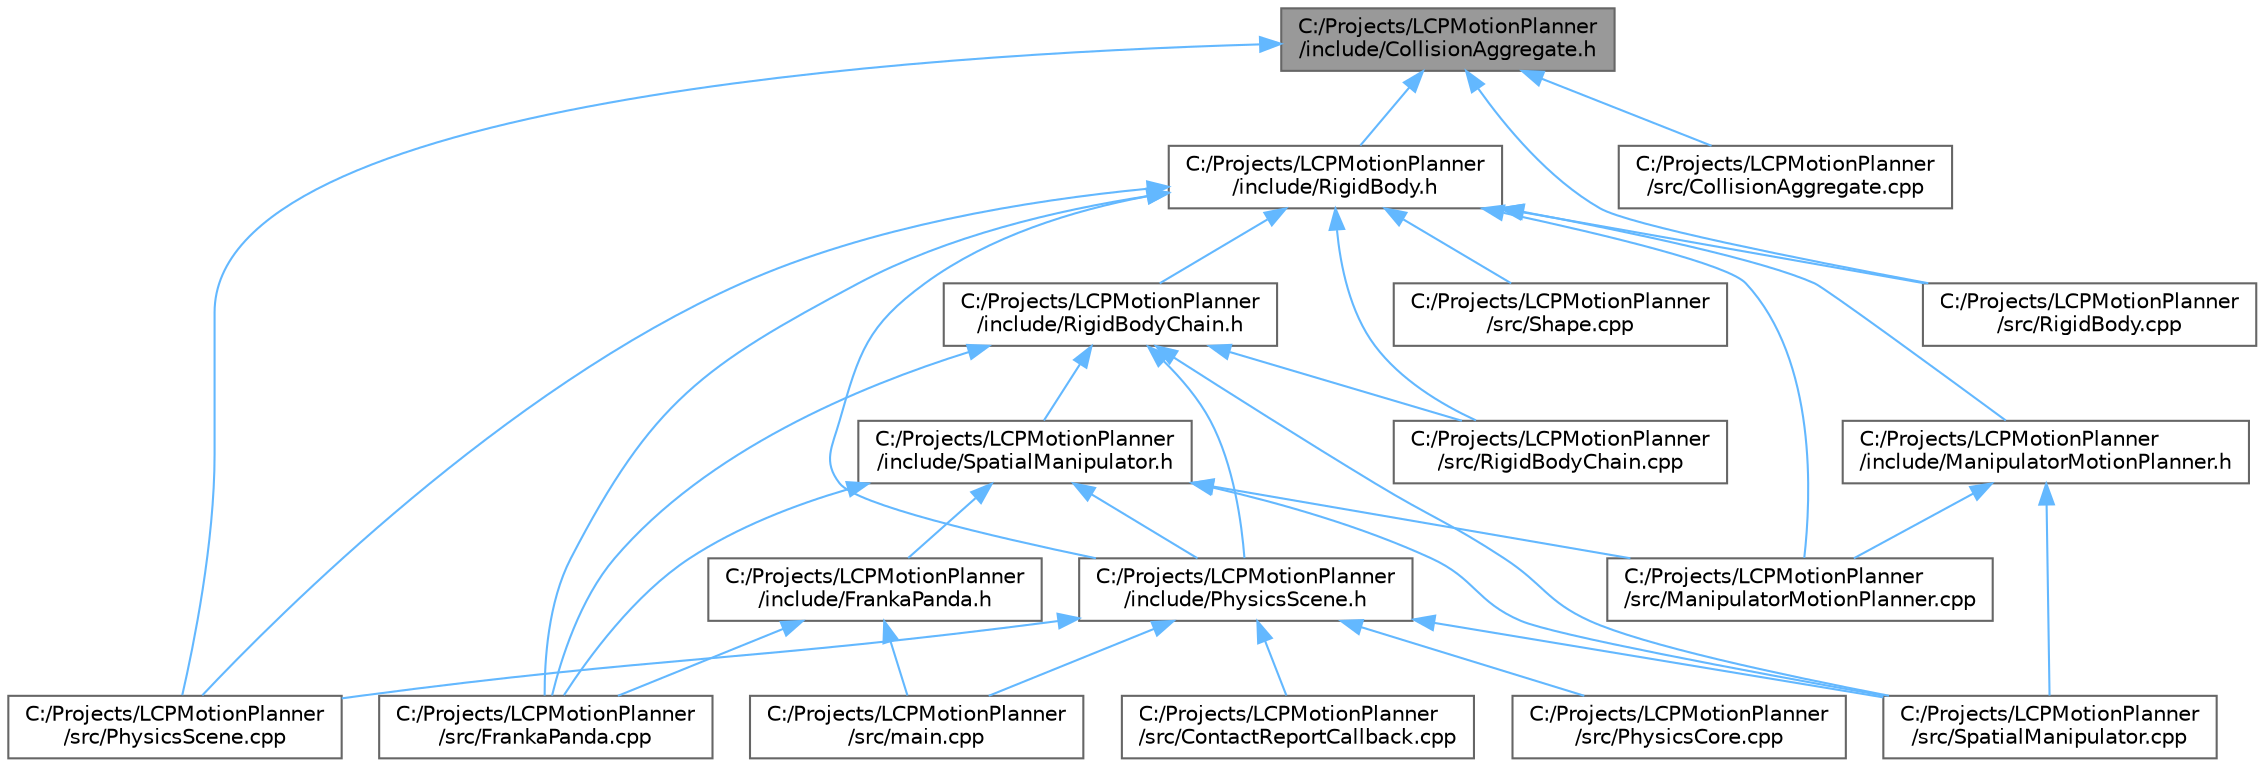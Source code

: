 digraph "C:/Projects/LCPMotionPlanner/include/CollisionAggregate.h"
{
 // LATEX_PDF_SIZE
  bgcolor="transparent";
  edge [fontname=Helvetica,fontsize=10,labelfontname=Helvetica,labelfontsize=10];
  node [fontname=Helvetica,fontsize=10,shape=box,height=0.2,width=0.4];
  Node1 [label="C:/Projects/LCPMotionPlanner\l/include/CollisionAggregate.h",height=0.2,width=0.4,color="gray40", fillcolor="grey60", style="filled", fontcolor="black",tooltip=" "];
  Node1 -> Node2 [dir="back",color="steelblue1",style="solid"];
  Node2 [label="C:/Projects/LCPMotionPlanner\l/include/RigidBody.h",height=0.2,width=0.4,color="grey40", fillcolor="white", style="filled",URL="$_rigid_body_8h.html",tooltip=" "];
  Node2 -> Node3 [dir="back",color="steelblue1",style="solid"];
  Node3 [label="C:/Projects/LCPMotionPlanner\l/include/ManipulatorMotionPlanner.h",height=0.2,width=0.4,color="grey40", fillcolor="white", style="filled",URL="$_manipulator_motion_planner_8h.html",tooltip=" "];
  Node3 -> Node4 [dir="back",color="steelblue1",style="solid"];
  Node4 [label="C:/Projects/LCPMotionPlanner\l/src/ManipulatorMotionPlanner.cpp",height=0.2,width=0.4,color="grey40", fillcolor="white", style="filled",URL="$_manipulator_motion_planner_8cpp.html",tooltip=" "];
  Node3 -> Node5 [dir="back",color="steelblue1",style="solid"];
  Node5 [label="C:/Projects/LCPMotionPlanner\l/src/SpatialManipulator.cpp",height=0.2,width=0.4,color="grey40", fillcolor="white", style="filled",URL="$_spatial_manipulator_8cpp.html",tooltip=" "];
  Node2 -> Node6 [dir="back",color="steelblue1",style="solid"];
  Node6 [label="C:/Projects/LCPMotionPlanner\l/include/PhysicsScene.h",height=0.2,width=0.4,color="grey40", fillcolor="white", style="filled",URL="$_physics_scene_8h.html",tooltip=" "];
  Node6 -> Node7 [dir="back",color="steelblue1",style="solid"];
  Node7 [label="C:/Projects/LCPMotionPlanner\l/src/ContactReportCallback.cpp",height=0.2,width=0.4,color="grey40", fillcolor="white", style="filled",URL="$_contact_report_callback_8cpp.html",tooltip=" "];
  Node6 -> Node8 [dir="back",color="steelblue1",style="solid"];
  Node8 [label="C:/Projects/LCPMotionPlanner\l/src/PhysicsCore.cpp",height=0.2,width=0.4,color="grey40", fillcolor="white", style="filled",URL="$_physics_core_8cpp.html",tooltip=" "];
  Node6 -> Node9 [dir="back",color="steelblue1",style="solid"];
  Node9 [label="C:/Projects/LCPMotionPlanner\l/src/PhysicsScene.cpp",height=0.2,width=0.4,color="grey40", fillcolor="white", style="filled",URL="$_physics_scene_8cpp.html",tooltip=" "];
  Node6 -> Node5 [dir="back",color="steelblue1",style="solid"];
  Node6 -> Node10 [dir="back",color="steelblue1",style="solid"];
  Node10 [label="C:/Projects/LCPMotionPlanner\l/src/main.cpp",height=0.2,width=0.4,color="grey40", fillcolor="white", style="filled",URL="$main_8cpp.html",tooltip=" "];
  Node2 -> Node11 [dir="back",color="steelblue1",style="solid"];
  Node11 [label="C:/Projects/LCPMotionPlanner\l/include/RigidBodyChain.h",height=0.2,width=0.4,color="grey40", fillcolor="white", style="filled",URL="$_rigid_body_chain_8h.html",tooltip=" "];
  Node11 -> Node6 [dir="back",color="steelblue1",style="solid"];
  Node11 -> Node12 [dir="back",color="steelblue1",style="solid"];
  Node12 [label="C:/Projects/LCPMotionPlanner\l/include/SpatialManipulator.h",height=0.2,width=0.4,color="grey40", fillcolor="white", style="filled",URL="$_spatial_manipulator_8h.html",tooltip=" "];
  Node12 -> Node13 [dir="back",color="steelblue1",style="solid"];
  Node13 [label="C:/Projects/LCPMotionPlanner\l/include/FrankaPanda.h",height=0.2,width=0.4,color="grey40", fillcolor="white", style="filled",URL="$_franka_panda_8h.html",tooltip=" "];
  Node13 -> Node14 [dir="back",color="steelblue1",style="solid"];
  Node14 [label="C:/Projects/LCPMotionPlanner\l/src/FrankaPanda.cpp",height=0.2,width=0.4,color="grey40", fillcolor="white", style="filled",URL="$_franka_panda_8cpp.html",tooltip=" "];
  Node13 -> Node10 [dir="back",color="steelblue1",style="solid"];
  Node12 -> Node6 [dir="back",color="steelblue1",style="solid"];
  Node12 -> Node14 [dir="back",color="steelblue1",style="solid"];
  Node12 -> Node4 [dir="back",color="steelblue1",style="solid"];
  Node12 -> Node5 [dir="back",color="steelblue1",style="solid"];
  Node11 -> Node14 [dir="back",color="steelblue1",style="solid"];
  Node11 -> Node15 [dir="back",color="steelblue1",style="solid"];
  Node15 [label="C:/Projects/LCPMotionPlanner\l/src/RigidBodyChain.cpp",height=0.2,width=0.4,color="grey40", fillcolor="white", style="filled",URL="$_rigid_body_chain_8cpp.html",tooltip=" "];
  Node11 -> Node5 [dir="back",color="steelblue1",style="solid"];
  Node2 -> Node14 [dir="back",color="steelblue1",style="solid"];
  Node2 -> Node4 [dir="back",color="steelblue1",style="solid"];
  Node2 -> Node9 [dir="back",color="steelblue1",style="solid"];
  Node2 -> Node16 [dir="back",color="steelblue1",style="solid"];
  Node16 [label="C:/Projects/LCPMotionPlanner\l/src/RigidBody.cpp",height=0.2,width=0.4,color="grey40", fillcolor="white", style="filled",URL="$_rigid_body_8cpp.html",tooltip=" "];
  Node2 -> Node15 [dir="back",color="steelblue1",style="solid"];
  Node2 -> Node17 [dir="back",color="steelblue1",style="solid"];
  Node17 [label="C:/Projects/LCPMotionPlanner\l/src/Shape.cpp",height=0.2,width=0.4,color="grey40", fillcolor="white", style="filled",URL="$_shape_8cpp.html",tooltip=" "];
  Node1 -> Node18 [dir="back",color="steelblue1",style="solid"];
  Node18 [label="C:/Projects/LCPMotionPlanner\l/src/CollisionAggregate.cpp",height=0.2,width=0.4,color="grey40", fillcolor="white", style="filled",URL="$_collision_aggregate_8cpp.html",tooltip=" "];
  Node1 -> Node9 [dir="back",color="steelblue1",style="solid"];
  Node1 -> Node16 [dir="back",color="steelblue1",style="solid"];
}
